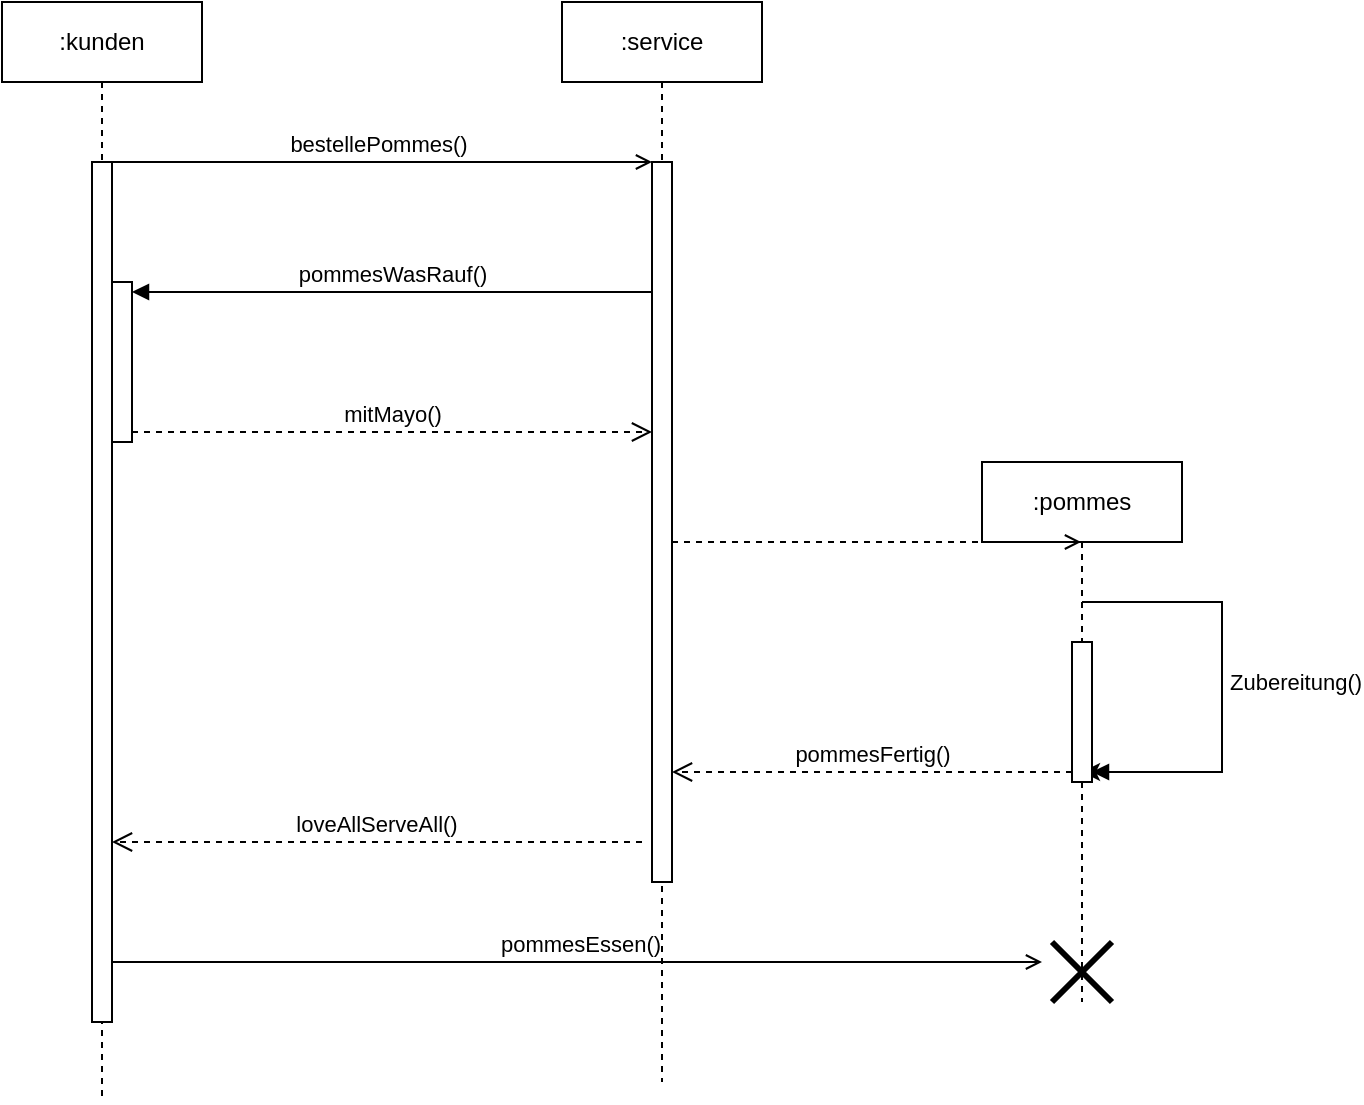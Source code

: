 <mxfile>
    <diagram id="VSp2XTB7YUmKAUP8-mYw" name="Seite-1">
        <mxGraphModel dx="986" dy="354" grid="1" gridSize="10" guides="1" tooltips="1" connect="1" arrows="1" fold="1" page="1" pageScale="1" pageWidth="827" pageHeight="1169" math="0" shadow="0">
            <root>
                <mxCell id="0"/>
                <mxCell id="1" parent="0"/>
                <mxCell id="4" value=":kunden" style="shape=umlLifeline;perimeter=lifelinePerimeter;whiteSpace=wrap;html=1;container=1;dropTarget=0;collapsible=0;recursiveResize=0;outlineConnect=0;portConstraint=eastwest;newEdgeStyle={&quot;curved&quot;:0,&quot;rounded&quot;:0};" parent="1" vertex="1">
                    <mxGeometry x="70" y="40" width="100" height="550" as="geometry"/>
                </mxCell>
                <mxCell id="11" value="" style="html=1;points=[[0,0,0,0,5],[0,1,0,0,-5],[1,0,0,0,5],[1,1,0,0,-5]];perimeter=orthogonalPerimeter;outlineConnect=0;targetShapes=umlLifeline;portConstraint=eastwest;newEdgeStyle={&quot;curved&quot;:0,&quot;rounded&quot;:0};" parent="4" vertex="1">
                    <mxGeometry x="45" y="80" width="10" height="430" as="geometry"/>
                </mxCell>
                <mxCell id="17" value="" style="html=1;points=[[0,0,0,0,5],[0,1,0,0,-5],[1,0,0,0,5],[1,1,0,0,-5]];perimeter=orthogonalPerimeter;outlineConnect=0;targetShapes=umlLifeline;portConstraint=eastwest;newEdgeStyle={&quot;curved&quot;:0,&quot;rounded&quot;:0};" vertex="1" parent="4">
                    <mxGeometry x="55" y="140" width="10" height="80" as="geometry"/>
                </mxCell>
                <mxCell id="5" value=":service" style="shape=umlLifeline;perimeter=lifelinePerimeter;whiteSpace=wrap;html=1;container=1;dropTarget=0;collapsible=0;recursiveResize=0;outlineConnect=0;portConstraint=eastwest;newEdgeStyle={&quot;curved&quot;:0,&quot;rounded&quot;:0};" parent="1" vertex="1">
                    <mxGeometry x="350" y="40" width="100" height="540" as="geometry"/>
                </mxCell>
                <mxCell id="12" value="" style="html=1;points=[[0,0,0,0,5],[0,1,0,0,-5],[1,0,0,0,5],[1,1,0,0,-5]];perimeter=orthogonalPerimeter;outlineConnect=0;targetShapes=umlLifeline;portConstraint=eastwest;newEdgeStyle={&quot;curved&quot;:0,&quot;rounded&quot;:0};" parent="5" vertex="1">
                    <mxGeometry x="45" y="80" width="10" height="360" as="geometry"/>
                </mxCell>
                <mxCell id="8" value=":pommes" style="shape=umlLifeline;perimeter=lifelinePerimeter;whiteSpace=wrap;html=1;container=1;dropTarget=0;collapsible=0;recursiveResize=0;outlineConnect=0;portConstraint=eastwest;newEdgeStyle={&quot;edgeStyle&quot;:&quot;elbowEdgeStyle&quot;,&quot;elbow&quot;:&quot;vertical&quot;,&quot;curved&quot;:0,&quot;rounded&quot;:0};" parent="1" vertex="1">
                    <mxGeometry x="560" y="270" width="100" height="270" as="geometry"/>
                </mxCell>
                <mxCell id="10" value="" style="shape=umlDestroy;whiteSpace=wrap;html=1;strokeWidth=3;targetShapes=umlLifeline;" parent="8" vertex="1">
                    <mxGeometry x="35" y="240" width="30" height="30" as="geometry"/>
                </mxCell>
                <mxCell id="29" style="edgeStyle=none;html=1;curved=0;rounded=0;exitX=1;exitY=1;exitDx=0;exitDy=-5;exitPerimeter=0;" edge="1" parent="8" source="24" target="8">
                    <mxGeometry relative="1" as="geometry"/>
                </mxCell>
                <mxCell id="24" value="" style="html=1;points=[[0,0,0,0,5],[0,1,0,0,-5],[1,0,0,0,5],[1,1,0,0,-5]];perimeter=orthogonalPerimeter;outlineConnect=0;targetShapes=umlLifeline;portConstraint=eastwest;newEdgeStyle={&quot;curved&quot;:0,&quot;rounded&quot;:0};" vertex="1" parent="8">
                    <mxGeometry x="45" y="90" width="10" height="70" as="geometry"/>
                </mxCell>
                <mxCell id="27" value="Zubereitung()" style="html=1;align=left;spacingLeft=2;endArrow=block;rounded=0;edgeStyle=orthogonalEdgeStyle;curved=0;rounded=0;entryX=1;entryY=1;entryDx=0;entryDy=-5;entryPerimeter=0;" edge="1" target="24" parent="8" source="8">
                    <mxGeometry relative="1" as="geometry">
                        <mxPoint x="50" y="100" as="sourcePoint"/>
                        <Array as="points">
                            <mxPoint x="120" y="70"/>
                        </Array>
                        <mxPoint x="180" y="130" as="targetPoint"/>
                    </mxGeometry>
                </mxCell>
                <mxCell id="13" value="bestellePommes()" style="html=1;verticalAlign=bottom;labelBackgroundColor=none;endArrow=open;endFill=0;exitX=0.5;exitY=0;exitDx=0;exitDy=0;exitPerimeter=0;" parent="1" source="11" target="12" edge="1">
                    <mxGeometry x="0.004" width="160" relative="1" as="geometry">
                        <mxPoint x="190" y="130" as="sourcePoint"/>
                        <mxPoint x="360" y="140" as="targetPoint"/>
                        <mxPoint as="offset"/>
                    </mxGeometry>
                </mxCell>
                <mxCell id="18" value="pommesWasRauf()" style="html=1;verticalAlign=bottom;endArrow=block;curved=0;rounded=0;entryX=1;entryY=0;entryDx=0;entryDy=5;" edge="1" target="17" parent="1" source="12">
                    <mxGeometry relative="1" as="geometry">
                        <mxPoint x="390" y="185" as="sourcePoint"/>
                    </mxGeometry>
                </mxCell>
                <mxCell id="19" value="mitMayo()" style="html=1;verticalAlign=bottom;endArrow=open;dashed=1;endSize=8;curved=0;rounded=0;exitX=1;exitY=1;exitDx=0;exitDy=-5;" edge="1" source="17" parent="1" target="12">
                    <mxGeometry relative="1" as="geometry">
                        <mxPoint x="390" y="255" as="targetPoint"/>
                    </mxGeometry>
                </mxCell>
                <mxCell id="21" value="" style="html=1;verticalAlign=bottom;labelBackgroundColor=none;endArrow=open;endFill=0;dashed=1;" edge="1" parent="1" source="12" target="8">
                    <mxGeometry width="160" relative="1" as="geometry">
                        <mxPoint x="410" y="310" as="sourcePoint"/>
                        <mxPoint x="500" y="380" as="targetPoint"/>
                    </mxGeometry>
                </mxCell>
                <mxCell id="28" value="pommesFertig()" style="html=1;verticalAlign=bottom;endArrow=open;dashed=1;endSize=8;curved=0;rounded=0;exitX=0;exitY=1;exitDx=0;exitDy=-5;exitPerimeter=0;" edge="1" parent="1" source="24" target="12">
                    <mxGeometry relative="1" as="geometry">
                        <mxPoint x="430" y="425" as="targetPoint"/>
                        <mxPoint x="600" y="410" as="sourcePoint"/>
                    </mxGeometry>
                </mxCell>
                <mxCell id="31" value="loveAllServeAll()" style="html=1;verticalAlign=bottom;endArrow=open;dashed=1;endSize=8;curved=0;rounded=0;" edge="1" parent="1">
                    <mxGeometry x="0.004" relative="1" as="geometry">
                        <mxPoint x="125" y="460" as="targetPoint"/>
                        <mxPoint x="390" y="460" as="sourcePoint"/>
                        <mxPoint as="offset"/>
                    </mxGeometry>
                </mxCell>
                <mxCell id="32" value="pommesEssen()" style="html=1;verticalAlign=bottom;labelBackgroundColor=none;endArrow=open;endFill=0;" edge="1" parent="1" source="11">
                    <mxGeometry x="0.004" width="160" relative="1" as="geometry">
                        <mxPoint x="130" y="515" as="sourcePoint"/>
                        <mxPoint x="590" y="520" as="targetPoint"/>
                        <mxPoint as="offset"/>
                    </mxGeometry>
                </mxCell>
            </root>
        </mxGraphModel>
    </diagram>
</mxfile>